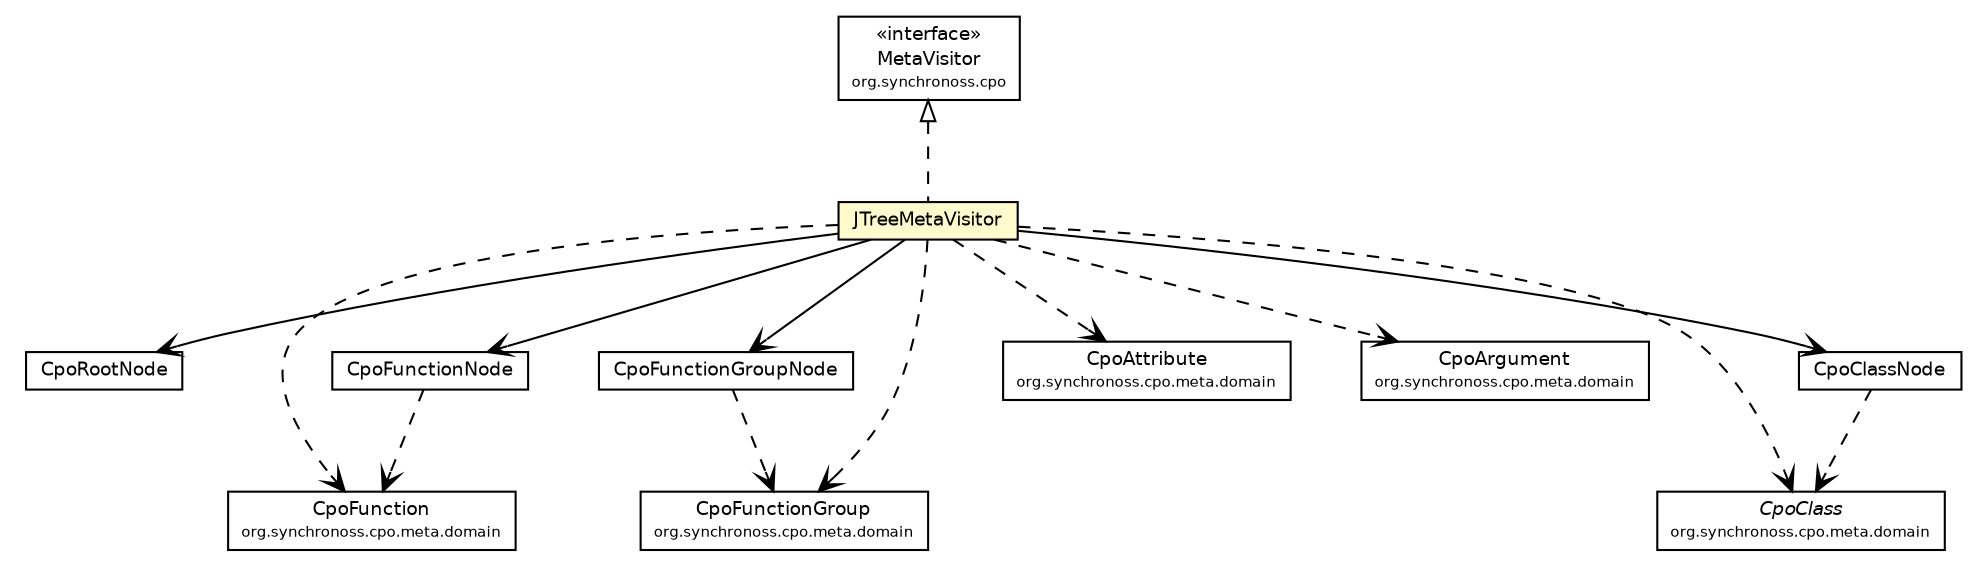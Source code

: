 #!/usr/local/bin/dot
#
# Class diagram 
# Generated by UMLGraph version 5.1 (http://www.umlgraph.org/)
#

digraph G {
	edge [fontname="Helvetica",fontsize=10,labelfontname="Helvetica",labelfontsize=10];
	node [fontname="Helvetica",fontsize=10,shape=plaintext];
	nodesep=0.25;
	ranksep=0.5;
	// org.synchronoss.cpo.util.JTreeMetaVisitor
	c1424 [label=<<table title="org.synchronoss.cpo.util.JTreeMetaVisitor" border="0" cellborder="1" cellspacing="0" cellpadding="2" port="p" bgcolor="lemonChiffon" href="./JTreeMetaVisitor.html">
		<tr><td><table border="0" cellspacing="0" cellpadding="1">
<tr><td align="center" balign="center"> JTreeMetaVisitor </td></tr>
		</table></td></tr>
		</table>>, fontname="Helvetica", fontcolor="black", fontsize=9.0];
	// org.synchronoss.cpo.util.CpoRootNode
	c1430 [label=<<table title="org.synchronoss.cpo.util.CpoRootNode" border="0" cellborder="1" cellspacing="0" cellpadding="2" port="p" href="./CpoRootNode.html">
		<tr><td><table border="0" cellspacing="0" cellpadding="1">
<tr><td align="center" balign="center"> CpoRootNode </td></tr>
		</table></td></tr>
		</table>>, fontname="Helvetica", fontcolor="black", fontsize=9.0];
	// org.synchronoss.cpo.util.CpoFunctionNode
	c1435 [label=<<table title="org.synchronoss.cpo.util.CpoFunctionNode" border="0" cellborder="1" cellspacing="0" cellpadding="2" port="p" href="./CpoFunctionNode.html">
		<tr><td><table border="0" cellspacing="0" cellpadding="1">
<tr><td align="center" balign="center"> CpoFunctionNode </td></tr>
		</table></td></tr>
		</table>>, fontname="Helvetica", fontcolor="black", fontsize=9.0];
	// org.synchronoss.cpo.util.CpoFunctionGroupNode
	c1436 [label=<<table title="org.synchronoss.cpo.util.CpoFunctionGroupNode" border="0" cellborder="1" cellspacing="0" cellpadding="2" port="p" href="./CpoFunctionGroupNode.html">
		<tr><td><table border="0" cellspacing="0" cellpadding="1">
<tr><td align="center" balign="center"> CpoFunctionGroupNode </td></tr>
		</table></td></tr>
		</table>>, fontname="Helvetica", fontcolor="black", fontsize=9.0];
	// org.synchronoss.cpo.util.CpoClassNode
	c1439 [label=<<table title="org.synchronoss.cpo.util.CpoClassNode" border="0" cellborder="1" cellspacing="0" cellpadding="2" port="p" href="./CpoClassNode.html">
		<tr><td><table border="0" cellspacing="0" cellpadding="1">
<tr><td align="center" balign="center"> CpoClassNode </td></tr>
		</table></td></tr>
		</table>>, fontname="Helvetica", fontcolor="black", fontsize=9.0];
	//org.synchronoss.cpo.util.JTreeMetaVisitor implements org.synchronoss.cpo.MetaVisitor
	c1485:p -> c1424:p [dir=back,arrowtail=empty,style=dashed];
	// org.synchronoss.cpo.util.JTreeMetaVisitor NAVASSOC org.synchronoss.cpo.util.CpoRootNode
	c1424:p -> c1430:p [taillabel="", label="", headlabel="", fontname="Helvetica", fontcolor="black", fontsize=10.0, color="black", arrowhead=open];
	// org.synchronoss.cpo.util.JTreeMetaVisitor NAVASSOC org.synchronoss.cpo.util.CpoClassNode
	c1424:p -> c1439:p [taillabel="", label="", headlabel="", fontname="Helvetica", fontcolor="black", fontsize=10.0, color="black", arrowhead=open];
	// org.synchronoss.cpo.util.JTreeMetaVisitor NAVASSOC org.synchronoss.cpo.util.CpoFunctionGroupNode
	c1424:p -> c1436:p [taillabel="", label="", headlabel="", fontname="Helvetica", fontcolor="black", fontsize=10.0, color="black", arrowhead=open];
	// org.synchronoss.cpo.util.JTreeMetaVisitor NAVASSOC org.synchronoss.cpo.util.CpoFunctionNode
	c1424:p -> c1435:p [taillabel="", label="", headlabel="", fontname="Helvetica", fontcolor="black", fontsize=10.0, color="black", arrowhead=open];
	// org.synchronoss.cpo.util.JTreeMetaVisitor DEPEND org.synchronoss.cpo.meta.domain.CpoFunction
	c1424:p -> c1486:p [taillabel="", label="", headlabel="", fontname="Helvetica", fontcolor="black", fontsize=10.0, color="black", arrowhead=open, style=dashed];
	// org.synchronoss.cpo.util.JTreeMetaVisitor DEPEND org.synchronoss.cpo.meta.domain.CpoAttribute
	c1424:p -> c1487:p [taillabel="", label="", headlabel="", fontname="Helvetica", fontcolor="black", fontsize=10.0, color="black", arrowhead=open, style=dashed];
	// org.synchronoss.cpo.util.JTreeMetaVisitor DEPEND org.synchronoss.cpo.meta.domain.CpoArgument
	c1424:p -> c1488:p [taillabel="", label="", headlabel="", fontname="Helvetica", fontcolor="black", fontsize=10.0, color="black", arrowhead=open, style=dashed];
	// org.synchronoss.cpo.util.JTreeMetaVisitor DEPEND org.synchronoss.cpo.meta.domain.CpoFunctionGroup
	c1424:p -> c1489:p [taillabel="", label="", headlabel="", fontname="Helvetica", fontcolor="black", fontsize=10.0, color="black", arrowhead=open, style=dashed];
	// org.synchronoss.cpo.util.JTreeMetaVisitor DEPEND org.synchronoss.cpo.meta.domain.CpoClass
	c1424:p -> c1490:p [taillabel="", label="", headlabel="", fontname="Helvetica", fontcolor="black", fontsize=10.0, color="black", arrowhead=open, style=dashed];
	// org.synchronoss.cpo.util.CpoFunctionNode DEPEND org.synchronoss.cpo.meta.domain.CpoFunction
	c1435:p -> c1486:p [taillabel="", label="", headlabel="", fontname="Helvetica", fontcolor="black", fontsize=10.0, color="black", arrowhead=open, style=dashed];
	// org.synchronoss.cpo.util.CpoFunctionGroupNode DEPEND org.synchronoss.cpo.meta.domain.CpoFunctionGroup
	c1436:p -> c1489:p [taillabel="", label="", headlabel="", fontname="Helvetica", fontcolor="black", fontsize=10.0, color="black", arrowhead=open, style=dashed];
	// org.synchronoss.cpo.util.CpoClassNode DEPEND org.synchronoss.cpo.meta.domain.CpoClass
	c1439:p -> c1490:p [taillabel="", label="", headlabel="", fontname="Helvetica", fontcolor="black", fontsize=10.0, color="black", arrowhead=open, style=dashed];
	// org.synchronoss.cpo.meta.domain.CpoClass
	c1490 [label=<<table title="org.synchronoss.cpo.meta.domain.CpoClass" border="0" cellborder="1" cellspacing="0" cellpadding="2" port="p" href="http://java.sun.com/j2se/1.4.2/docs/api/org/synchronoss/cpo/meta/domain/CpoClass.html">
		<tr><td><table border="0" cellspacing="0" cellpadding="1">
<tr><td align="center" balign="center"><font face="Helvetica-Oblique"> CpoClass </font></td></tr>
<tr><td align="center" balign="center"><font point-size="7.0"> org.synchronoss.cpo.meta.domain </font></td></tr>
		</table></td></tr>
		</table>>, fontname="Helvetica", fontcolor="black", fontsize=9.0];
	// org.synchronoss.cpo.MetaVisitor
	c1485 [label=<<table title="org.synchronoss.cpo.MetaVisitor" border="0" cellborder="1" cellspacing="0" cellpadding="2" port="p" href="http://java.sun.com/j2se/1.4.2/docs/api/org/synchronoss/cpo/MetaVisitor.html">
		<tr><td><table border="0" cellspacing="0" cellpadding="1">
<tr><td align="center" balign="center"> &#171;interface&#187; </td></tr>
<tr><td align="center" balign="center"> MetaVisitor </td></tr>
<tr><td align="center" balign="center"><font point-size="7.0"> org.synchronoss.cpo </font></td></tr>
		</table></td></tr>
		</table>>, fontname="Helvetica", fontcolor="black", fontsize=9.0];
	// org.synchronoss.cpo.meta.domain.CpoAttribute
	c1487 [label=<<table title="org.synchronoss.cpo.meta.domain.CpoAttribute" border="0" cellborder="1" cellspacing="0" cellpadding="2" port="p" href="http://java.sun.com/j2se/1.4.2/docs/api/org/synchronoss/cpo/meta/domain/CpoAttribute.html">
		<tr><td><table border="0" cellspacing="0" cellpadding="1">
<tr><td align="center" balign="center"> CpoAttribute </td></tr>
<tr><td align="center" balign="center"><font point-size="7.0"> org.synchronoss.cpo.meta.domain </font></td></tr>
		</table></td></tr>
		</table>>, fontname="Helvetica", fontcolor="black", fontsize=9.0];
	// org.synchronoss.cpo.meta.domain.CpoFunction
	c1486 [label=<<table title="org.synchronoss.cpo.meta.domain.CpoFunction" border="0" cellborder="1" cellspacing="0" cellpadding="2" port="p" href="http://java.sun.com/j2se/1.4.2/docs/api/org/synchronoss/cpo/meta/domain/CpoFunction.html">
		<tr><td><table border="0" cellspacing="0" cellpadding="1">
<tr><td align="center" balign="center"> CpoFunction </td></tr>
<tr><td align="center" balign="center"><font point-size="7.0"> org.synchronoss.cpo.meta.domain </font></td></tr>
		</table></td></tr>
		</table>>, fontname="Helvetica", fontcolor="black", fontsize=9.0];
	// org.synchronoss.cpo.meta.domain.CpoArgument
	c1488 [label=<<table title="org.synchronoss.cpo.meta.domain.CpoArgument" border="0" cellborder="1" cellspacing="0" cellpadding="2" port="p" href="http://java.sun.com/j2se/1.4.2/docs/api/org/synchronoss/cpo/meta/domain/CpoArgument.html">
		<tr><td><table border="0" cellspacing="0" cellpadding="1">
<tr><td align="center" balign="center"> CpoArgument </td></tr>
<tr><td align="center" balign="center"><font point-size="7.0"> org.synchronoss.cpo.meta.domain </font></td></tr>
		</table></td></tr>
		</table>>, fontname="Helvetica", fontcolor="black", fontsize=9.0];
	// org.synchronoss.cpo.meta.domain.CpoFunctionGroup
	c1489 [label=<<table title="org.synchronoss.cpo.meta.domain.CpoFunctionGroup" border="0" cellborder="1" cellspacing="0" cellpadding="2" port="p" href="http://java.sun.com/j2se/1.4.2/docs/api/org/synchronoss/cpo/meta/domain/CpoFunctionGroup.html">
		<tr><td><table border="0" cellspacing="0" cellpadding="1">
<tr><td align="center" balign="center"> CpoFunctionGroup </td></tr>
<tr><td align="center" balign="center"><font point-size="7.0"> org.synchronoss.cpo.meta.domain </font></td></tr>
		</table></td></tr>
		</table>>, fontname="Helvetica", fontcolor="black", fontsize=9.0];
}

